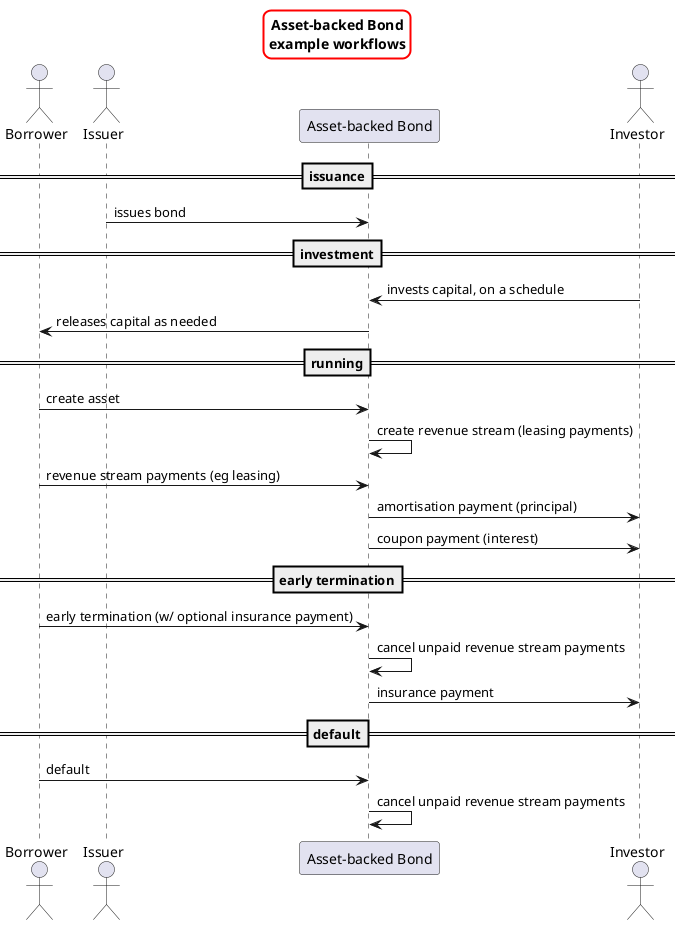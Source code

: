 @startuml

skinparam titleBorderRoundCorner 15
skinparam titleBorderThickness 2
skinparam titleBorderColor red
title Asset-backed Bond\nexample workflows

actor Borrower
actor Issuer
participant "Asset-backed Bond" as Bond
actor Investor

==issuance==
Issuer -> Bond: issues bond

==investment==
Investor -> Bond: invests capital, on a schedule
Borrower <- Bond: releases capital as needed

==running== 
Borrower -> Bond: create asset
Bond -> Bond : create revenue stream (leasing payments)
Borrower -> Bond : revenue stream payments (eg leasing)
Bond -> Investor: amortisation payment (principal)
Bond -> Investor: coupon payment (interest)

==early termination==
Borrower -> Bond: early termination (w/ optional insurance payment)
Bond -> Bond : cancel unpaid revenue stream payments
Bond -> Investor: insurance payment

==default==
Borrower -> Bond: default
Bond -> Bond : cancel unpaid revenue stream payments


@enduml
